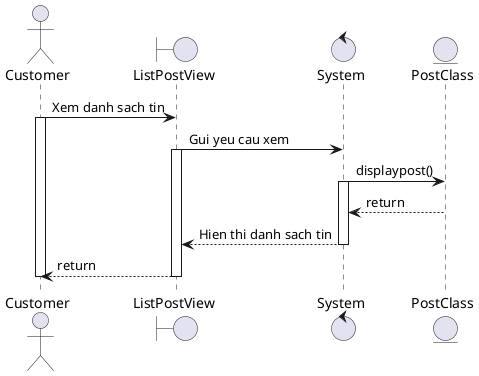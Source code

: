 @startuml
actor       Customer    as 1
boundary    ListPostView    as 2
control     System     as 3
entity      PostClass     as 4

1->2 : Xem danh sach tin
activate 1
2->3 : Gui yeu cau xem
activate 2
3->4 : displaypost()
activate 3
4-->3 : return
3-->2 : Hien thi danh sach tin 
deactivate 3
2-->1 : return
deactivate 2
deactivate 1

@enduml